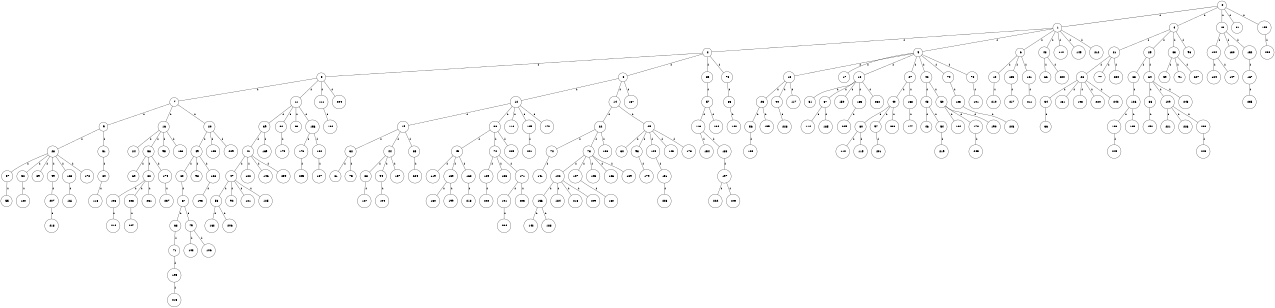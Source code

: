 graph G {
size="8.5,11;"
ratio = "expand;"
fixedsize="true;"
overlap="scale;"
node[shape=circle,width=.12,hight=.12,fontsize=12]
edge[fontsize=12]

0[label=" 0" color=black, pos="0.71006441,2.1515847!"];
1[label=" 1" color=black, pos="1.0559076,1.7596438!"];
2[label=" 2" color=black, pos="1.3471857,1.2340312!"];
3[label=" 3" color=black, pos="2.9380973,1.9138377!"];
4[label=" 4" color=black, pos="0.098709446,0.69792692!"];
5[label=" 5" color=black, pos="2.1082358,1.4611483!"];
6[label=" 6" color=black, pos="1.7481314,0.35197272!"];
7[label=" 7" color=black, pos="0.89581618,0.9985924!"];
8[label=" 8" color=black, pos="1.1557728,0.097456918!"];
9[label=" 9" color=black, pos="0.68336945,2.9201876!"];
10[label=" 10" color=black, pos="1.431697,2.4299436!"];
11[label=" 11" color=black, pos="0.41055086,0.49527386!"];
12[label=" 12" color=black, pos="0.46751703,2.5005501!"];
13[label=" 13" color=black, pos="0.60099178,0.17955773!"];
14[label=" 14" color=black, pos="1.0442596,0.13986084!"];
15[label=" 15" color=black, pos="2.9099813,1.5459563!"];
16[label=" 16" color=black, pos="2.2886304,0.27743446!"];
17[label=" 17" color=black, pos="1.500514,2.002555!"];
18[label=" 18" color=black, pos="1.3518408,0.30200531!"];
19[label=" 19" color=black, pos="0.7762798,0.27165198!"];
20[label=" 20" color=black, pos="0.99047994,1.8195496!"];
21[label=" 21" color=black, pos="1.7339005,0.9405949!"];
22[label=" 22" color=black, pos="0.53063781,2.7182359!"];
23[label=" 23" color=black, pos="1.218909,0.50637328!"];
24[label=" 24" color=black, pos="2.9076055,1.4795392!"];
25[label=" 25" color=black, pos="2.9814298,1.3403305!"];
26[label=" 26" color=black, pos="2.9145927,0.095662278!"];
27[label=" 27" color=black, pos="2.439615,2.9346693!"];
28[label=" 28" color=black, pos="0.13951636,2.0215666!"];
29[label=" 29" color=black, pos="2.7533263,0.65157702!"];
30[label=" 30" color=black, pos="0.042617275,2.7245833!"];
31[label=" 31" color=black, pos="1.6340051,0.76906563!"];
32[label=" 32" color=black, pos="0.014764295,2.9497301!"];
33[label=" 33" color=black, pos="2.730699,1.3294647!"];
34[label=" 34" color=black, pos="1.9323964,2.3361642!"];
35[label=" 35" color=black, pos="0.79244122,1.8021063!"];
36[label=" 36" color=black, pos="2.0250525,1.8053745!"];
37[label=" 37" color=black, pos="2.7858345,2.0623429!"];
38[label=" 38" color=black, pos="2.8267644,0.089978018!"];
39[label=" 39" color=black, pos="0.01788278,0.0023801662!"];
40[label=" 40" color=black, pos="0.10764848,0.028841158!"];
41[label=" 41" color=black, pos="2.2421709,2.4836392!"];
42[label=" 42" color=black, pos="1.7834328,2.5465787!"];
43[label=" 43" color=black, pos="1.0906369,1.5078316!"];
44[label=" 44" color=black, pos="0.17235795,1.8940682!"];
45[label=" 45" color=black, pos="1.7701576,0.7866442!"];
46[label=" 46" color=black, pos="2.7433374,1.0576916!"];
47[label=" 47" color=black, pos="0.73566586,1.7938672!"];
48[label=" 48" color=black, pos="2.012182,2.6816618!"];
49[label=" 49" color=black, pos="0.18101425,2.4289202!"];
50[label=" 50" color=black, pos="0.98510438,2.5403211!"];
51[label=" 51" color=black, pos="1.3241839,2.1914307!"];
52[label=" 52" color=black, pos="0.36135881,2.4547343!"];
53[label=" 53" color=black, pos="1.0419101,1.7284385!"];
54[label=" 54" color=black, pos="1.1180007,1.5464677!"];
55[label=" 55" color=black, pos="0.84620177,2.6969809!"];
56[label=" 56" color=black, pos="1.1630433,2.1127367!"];
57[label=" 57" color=black, pos="1.5439437,0.30850465!"];
58[label=" 58" color=black, pos="2.5171558,2.6047894!"];
59[label=" 59" color=black, pos="2.8969784,0.33788152!"];
60[label=" 60" color=black, pos="1.881719,2.3898537!"];
61[label=" 61" color=black, pos="2.0339943,2.7088767!"];
62[label=" 62" color=black, pos="0.90442216,2.0056615!"];
63[label=" 63" color=black, pos="2.5956793,0.60900773!"];
64[label=" 64" color=black, pos="2.081285,2.1027802!"];
65[label=" 65" color=black, pos="2.2634013,1.1542768!"];
66[label=" 66" color=black, pos="0.26011062,1.6218968!"];
67[label=" 67" color=black, pos="1.5552862,1.4154263!"];
68[label=" 68" color=black, pos="0.75239409,0.36063441!"];
69[label=" 69" color=black, pos="0.92357208,1.9383833!"];
70[label=" 70" color=black, pos="1.3248555,0.57861818!"];
71[label=" 71" color=black, pos="2.6466871,2.6792574!"];
72[label=" 72" color=black, pos="1.9093703,1.3532009!"];
73[label=" 73" color=black, pos="2.1933225,1.9533287!"];
74[label=" 74" color=black, pos="2.2665438,1.6105222!"];
75[label=" 75" color=black, pos="1.5350038,2.2588353!"];
76[label=" 76" color=black, pos="1.8312285,2.0737863!"];
77[label=" 77" color=black, pos="1.6889808,0.5827948!"];
78[label=" 78" color=black, pos="0.95621434,1.934371!"];
79[label=" 79" color=black, pos="0.34903888,0.33087365!"];
80[label=" 80" color=black, pos="0.39566607,1.4311808!"];
81[label=" 81" color=black, pos="2.1915522,1.0424218!"];
82[label=" 82" color=black, pos="0.95973513,0.27992603!"];
83[label=" 83" color=black, pos="0.67889253,1.7821369!"];
84[label=" 84" color=black, pos="2.158231,0.26492156!"];
85[label=" 85" color=black, pos="2.8680927,0.86104799!"];
86[label=" 86" color=black, pos="2.0091293,1.4272085!"];
87[label=" 87" color=black, pos="0.4090474,2.6165774!"];
88[label=" 88" color=black, pos="0.44215674,2.3937021!"];
89[label=" 89" color=black, pos="0.43226788,1.091805!"];
90[label=" 90" color=black, pos="1.0890679,0.88674198!"];
91[label=" 91" color=black, pos="1.9104923,1.2780814!"];
92[label=" 92" color=black, pos="1.524802,0.91593504!"];
93[label=" 93" color=black, pos="0.39071934,0.21720182!"];
94[label=" 94" color=black, pos="1.572402,0.75801692!"];
95[label=" 95" color=black, pos="0.40249255,1.7861629!"];
96[label=" 96" color=black, pos="0.42235265,0.47835823!"];
97[label=" 97" color=black, pos="2.6159888,2.2466235!"];
98[label=" 98" color=black, pos="2.9418942,2.4730171!"];
99[label=" 99" color=black, pos="0.80224439,0.92110977!"];
100[label=" 100" color=black, pos="0.29410152,2.7199412!"];
101[label=" 101" color=black, pos="0.61402784,2.0846696!"];
102[label=" 102" color=black, pos="1.5815533,2.1678793!"];
103[label=" 103" color=black, pos="0.21728083,2.8286952!"];
104[label=" 104" color=black, pos="1.1339071,2.494254!"];
105[label=" 105" color=black, pos="0.87721659,2.4549527!"];
106[label=" 106" color=black, pos="0.87424308,0.67149726!"];
107[label=" 107" color=black, pos="1.6790684,1.0035339!"];
108[label=" 108" color=black, pos="0.42965184,1.6579907!"];
109[label=" 109" color=black, pos="1.660618,1.2301095!"];
110[label=" 110" color=black, pos="0.58534675,2.2262172!"];
111[label=" 111" color=black, pos="2.352031,1.4422611!"];
112[label=" 112" color=black, pos="0.36196579,2.2358341!"];
113[label=" 113" color=black, pos="1.6773926,1.0582932!"];
114[label=" 114" color=black, pos="0.61875655,1.2281232!"];
115[label=" 115" color=black, pos="2.3223974,2.2709948!"];
116[label=" 116" color=black, pos="2.9551321,1.795729!"];
117[label=" 117" color=black, pos="2.6716458,0.85792143!"];
118[label=" 118" color=black, pos="2.4238273,1.0596201!"];
119[label=" 119" color=black, pos="1.1390511,2.2617964!"];
120[label=" 120" color=black, pos="2.4383963,2.7401992!"];
121[label=" 121" color=black, pos="1.1884172,0.66742459!"];
122[label=" 122" color=black, pos="0.52828278,2.1049987!"];
123[label=" 123" color=black, pos="0.1272048,0.60272952!"];
124[label=" 124" color=black, pos="0.30497894,0.69808697!"];
125[label=" 125" color=black, pos="2.424297,2.2336173!"];
126[label=" 126" color=black, pos="2.6401471,0.62398263!"];
127[label=" 127" color=black, pos="2.7951186,1.280215!"];
128[label=" 128" color=black, pos="2.3834095,0.34930374!"];
129[label=" 129" color=black, pos="1.8189065,1.3790004!"];
130[label=" 130" color=black, pos="0.91227609,0.19786955!"];
131[label=" 131" color=black, pos="0.85999251,0.12181778!"];
132[label=" 132" color=black, pos="2.1990576,1.1415962!"];
133[label=" 133" color=black, pos="2.3759132,2.4714789!"];
134[label=" 134" color=black, pos="1.6684509,0.79525833!"];
135[label=" 135" color=black, pos="0.98124056,0.6970843!"];
136[label=" 136" color=black, pos="2.0958875,0.93647672!"];
137[label=" 137" color=black, pos="2.0631164,0.26198331!"];
138[label=" 138" color=black, pos="1.7994762,1.0148734!"];
139[label=" 139" color=black, pos="2.2604519,2.8244402!"];
140[label=" 140" color=black, pos="2.9565959,2.0828641!"];
141[label=" 141" color=black, pos="0.3412498,0.34856925!"];
142[label=" 142" color=black, pos="1.6498045,2.4732701!"];
143[label=" 143" color=black, pos="0.21930088,1.9956951!"];
144[label=" 144" color=black, pos="0.21674245,0.22998234!"];
145[label=" 145" color=black, pos="2.247649,0.25525129!"];
146[label=" 146" color=black, pos="0.95181852,2.7065939!"];
147[label=" 147" color=black, pos="1.4068158,2.67178!"];
148[label=" 148" color=black, pos="2.4970704,2.6959207!"];
149[label=" 149" color=black, pos="1.308987,1.8480209!"];
150[label=" 150" color=black, pos="0.18831757,1.5898367!"];
151[label=" 151" color=black, pos="1.4916454,0.72280679!"];
152[label=" 152" color=black, pos="2.5177036,2.9882467!"];
153[label=" 153" color=black, pos="0.44475477,1.8124778!"];
154[label=" 154" color=black, pos="0.51362262,2.6088437!"];
155[label=" 155" color=black, pos="2.0501059,1.2838501!"];
156[label=" 156" color=black, pos="2.0352678,0.38549655!"];
157[label=" 157" color=black, pos="1.0242608,1.3030464!"];
158[label=" 158" color=black, pos="1.5548084,0.62019681!"];
159[label=" 159" color=black, pos="0.47841483,0.75484169!"];
160[label=" 160" color=black, pos="2.2957927,0.76147111!"];
161[label=" 161" color=black, pos="2.9865863,0.13712077!"];
162[label=" 162" color=black, pos="0.093020731,2.4206474!"];
163[label=" 163" color=black, pos="0.026588218,0.69030291!"];
164[label=" 164" color=black, pos="0.68426828,2.4061108!"];
165[label=" 165" color=black, pos="1.3093169,1.9211074!"];
166[label=" 166" color=black, pos="1.6020402,2.9105792!"];
167[label=" 167" color=black, pos="0.88430784,0.076573457!"];
168[label=" 168" color=black, pos="2.4085093,0.92064804!"];
169[label=" 169" color=black, pos="1.4119935,2.8953045!"];
170[label=" 170" color=black, pos="1.8037333,1.6481409!"];
171[label=" 171" color=black, pos="0.020449357,0.89217752!"];
172[label=" 172" color=black, pos="1.4142432,0.41324672!"];
173[label=" 173" color=black, pos="2.0074454,0.58768551!"];
174[label=" 174" color=black, pos="1.8756584,0.68994054!"];
175[label=" 175" color=black, pos="1.1636856,2.9400668!"];
176[label=" 176" color=black, pos="2.6045586,1.9672904!"];
177[label=" 177" color=black, pos="0.91848364,2.5215664!"];
178[label=" 178" color=black, pos="2.1785469,0.55253852!"];
179[label=" 179" color=black, pos="2.508151,1.9037139!"];
180[label=" 180" color=black, pos="2.7430043,0.64595439!"];
181[label=" 181" color=black, pos="2.6513147,2.3599353!"];
182[label=" 182" color=black, pos="2.7319046,0.28693939!"];
183[label=" 183" color=black, pos="0.81638981,2.4677851!"];
184[label=" 184" color=black, pos="1.087721,2.4375005!"];
185[label=" 185" color=black, pos="0.29767051,2.7284216!"];
186[label=" 186" color=black, pos="1.128774,1.6752136!"];
187[label=" 187" color=black, pos="1.7256762,1.5593193!"];
188[label=" 188" color=black, pos="0.89588807,2.2191302!"];
189[label=" 189" color=black, pos="1.4389136,0.07417596!"];
190[label=" 190" color=black, pos="0.62894128,2.0664084!"];
191[label=" 191" color=black, pos="2.5881215,1.8662795!"];
192[label=" 192" color=black, pos="0.96926904,0.68204719!"];
193[label=" 193" color=black, pos="2.2628468,2.7431569!"];
194[label=" 194" color=black, pos="0.69142896,2.0285459!"];
195[label=" 195" color=black, pos="1.997298,2.8857856!"];
196[label=" 196" color=black, pos="1.7931388,1.4403889!"];
197[label=" 197" color=black, pos="2.6839813,1.4028706!"];
198[label=" 198" color=black, pos="0.87568023,1.7582536!"];
199[label=" 199" color=black, pos="2.0034725,0.1396443!"];
200[label=" 200" color=black, pos="0.92831304,2.2396811!"];
201[label=" 201" color=black, pos="2.2321603,1.5827806!"];
202[label=" 202" color=black, pos="0.40120858,0.34069441!"];
203[label=" 203" color=black, pos="1.1991916,1.2916927!"];
204[label=" 204" color=black, pos="0.33139583,0.2243828!"];
205[label=" 205" color=black, pos="2.2466465,0.32829967!"];
206[label=" 206" color=black, pos="2.0965324,1.5861285!"];
207[label=" 207" color=black, pos="1.7110864,2.0727465!"];
208[label=" 208" color=black, pos="2.5474643,0.83055925!"];
209[label=" 209" color=black, pos="0.29526559,2.7032139!"];
210[label=" 210" color=black, pos="2.0246663,1.0949808!"];
211[label=" 211" color=black, pos="1.2703883,0.21618836!"];
212[label=" 212" color=black, pos="0.11875517,2.6171613!"];
213[label=" 213" color=black, pos="1.0678245,2.4877285!"];
214[label=" 214" color=black, pos="2.0320142,2.2643618!"];
215[label=" 215" color=black, pos="0.79962979,1.3825001!"];
216[label=" 216" color=black, pos="1.6495358,1.1267187!"];
217[label=" 217" color=black, pos="1.6263992,0.64127562!"];
218[label=" 218" color=black, pos="2.8738409,2.8749235!"];
219[label=" 219" color=black, pos="2.1229299,0.74601335!"];
220[label=" 220" color=black, pos="0.53168303,1.6070868!"];
221[label=" 221" color=black, pos="0.30863554,0.76386451!"];
222[label=" 222" color=black, pos="1.1686722,2.0837504!"];
223[label=" 223" color=black, pos="0.36533464,2.3153961!"];
224[label=" 224" color=black, pos="0.67930985,2.9596719!"];
225[label=" 225" color=black, pos="1.2720474,2.9567746!"];
226[label=" 226" color=black, pos="2.337204,0.29011748!"];
227[label=" 227" color=black, pos="2.92281,2.701819!"];
228[label=" 228" color=black, pos="1.3993054,2.0540006!"];
229[label=" 229" color=black, pos="1.4037211,0.04859075!"];
230[label=" 230" color=black, pos="1.8460914,0.54069532!"];
231[label=" 231" color=black, pos="2.5985917,2.2262966!"];
232[label=" 232" color=black, pos="1.2982063,0.58361058!"];
233[label=" 233" color=black, pos="1.7869161,2.716142!"];
234[label=" 234" color=black, pos="2.3720833,1.5842539!"];
235[label=" 235" color=black, pos="0.042390269,0.74938629!"];
236[label=" 236" color=black, pos="2.5949787,2.1496367!"];
237[label=" 237" color=black, pos="1.621252,2.5710931!"];
238[label=" 238" color=black, pos="2.3305686,1.6787695!"];
239[label=" 239" color=black, pos="2.9678798,2.2070618!"];
240[label=" 240" color=black, pos="2.0910346,1.8363398!"];
241[label=" 241" color=black, pos="0.33105756,0.002070698!"];
242[label=" 242" color=black, pos="0.55874115,0.99803414!"];
243[label=" 243" color=black, pos="0.87239753,0.042827127!"];
244[label=" 244" color=black, pos="2.5508073,2.466076!"];
245[label=" 245" color=black, pos="2.3906913,0.63940272!"];
246[label=" 246" color=black, pos="2.1489575,0.65042013!"];
247[label=" 247" color=black, pos="1.2232383,1.3829234!"];
248[label=" 248" color=black, pos="0.6481543,0.19222362!"];
249[label=" 249" color=black, pos="1.7717448,1.6823527!"];
0--1[label="1"]
0--4[label="1"]
0--15[label="1"]
0--81[label="1"]
0--155[label="1"]
1--2[label="1"]
1--5[label="1"]
1--6[label="1"]
1--48[label="1"]
1--112[label="1"]
1--145[label="1"]
1--212[label="1"]
2--3[label="1"]
2--8[label="1"]
2--35[label="1"]
2--76[label="1"]
3--7[label="1"]
3--11[label="1"]
3--111[label="1"]
3--204[label="1"]
4--21[label="1"]
4--25[label="1"]
4--33[label="1"]
4--96[label="1"]
5--13[label="1"]
5--17[label="1"]
5--18[label="1"]
5--27[label="1"]
5--42[label="1"]
5--74[label="1"]
5--78[label="1"]
6--10[label="1"]
6--135[label="1"]
6--181[label="1"]
7--9[label="1"]
7--16[label="1"]
7--20[label="1"]
8--12[label="1"]
8--14[label="1"]
8--137[label="1"]
9--28[label="1"]
9--51[label="1"]
10--210[label="1"]
11--39[label="1"]
11--62[label="1"]
11--83[label="1"]
11--156[label="1"]
12--19[label="1"]
12--38[label="1"]
12--116[label="1"]
12--149[label="1"]
12--170[label="1"]
13--23[label="1"]
13--90[label="1"]
13--117[label="1"]
14--22[label="1"]
14--29[label="1"]
15--104[label="1"]
15--130[label="1"]
15--152[label="1"]
16--24[label="1"]
16--58[label="1"]
16--95[label="1"]
16--163[label="1"]
18--31[label="1"]
18--87[label="1"]
18--150[label="1"]
18--153[label="1"]
18--232[label="1"]
19--32[label="1"]
19--44[label="1"]
19--65[label="1"]
20--49[label="1"]
20--105[label="1"]
20--209[label="1"]
21--26[label="1"]
21--77[label="1"]
21--230[label="1"]
22--70[label="1"]
22--73[label="1"]
22--108[label="1"]
23--56[label="1"]
23--159[label="1"]
25--63[label="1"]
25--64[label="1"]
26--34[label="1"]
26--131[label="1"]
26--198[label="1"]
26--220[label="1"]
26--242[label="1"]
27--40[label="1"]
27--158[label="1"]
28--37[label="1"]
28--52[label="1"]
28--89[label="1"]
28--99[label="1"]
28--128[label="1"]
28--172[label="1"]
29--30[label="1"]
29--93[label="1"]
29--144[label="1"]
29--148[label="1"]
29--173[label="1"]
32--61[label="1"]
32--75[label="1"]
33--59[label="1"]
33--91[label="1"]
33--227[label="1"]
34--36[label="1"]
35--57[label="1"]
37--55[label="1"]
38--45[label="1"]
38--72[label="1"]
38--225[label="1"]
39--41[label="1"]
39--169[label="1"]
40--80[label="1"]
40--97[label="1"]
40--238[label="1"]
41--47[label="1"]
41--122[label="1"]
41--146[label="1"]
41--239[label="1"]
42--43[label="1"]
42--50[label="1"]
43--46[label="1"]
43--54[label="1"]
44--88[label="1"]
44--94[label="1"]
44--157[label="1"]
45--119[label="1"]
45--139[label="1"]
45--168[label="1"]
47--53[label="1"]
47--92[label="1"]
47--121[label="1"]
47--125[label="1"]
48--66[label="1"]
48--200[label="1"]
49--60[label="1"]
49--98[label="1"]
49--166[label="1"]
50--164[label="1"]
50--178[label="1"]
50--190[label="1"]
51--84[label="1"]
52--120[label="1"]
53--162[label="1"]
53--206[label="1"]
54--219[label="1"]
56--100[label="1"]
57--113[label="1"]
57--134[label="1"]
58--69[label="1"]
58--82[label="1"]
58--174[label="1"]
60--67[label="1"]
62--175[label="1"]
63--126[label="1"]
64--86[label="1"]
64--109[label="1"]
64--248[label="1"]
65--224[label="1"]
67--68[label="1"]
67--79[label="1"]
68--71[label="1"]
70--141[label="1"]
71--195[label="1"]
72--129[label="1"]
72--133[label="1"]
72--171[label="1"]
73--102[label="1"]
73--107[label="1"]
73--143[label="1"]
73--186[label="1"]
73--189[label="1"]
74--123[label="1"]
76--85[label="1"]
78--101[label="1"]
79--103[label="1"]
79--106[label="1"]
80--110[label="1"]
80--115[label="1"]
82--196[label="1"]
82--208[label="1"]
82--231[label="1"]
84--118[label="1"]
85--140[label="1"]
86--192[label="1"]
87--114[label="1"]
87--185[label="1"]
88--127[label="1"]
90--228[label="1"]
93--179[label="1"]
94--194[label="1"]
97--201[label="1"]
99--207[label="1"]
102--136[label="1"]
102--184[label="1"]
102--216[label="1"]
102--249[label="1"]
104--124[label="1"]
104--147[label="1"]
107--160[label="1"]
109--221[label="1"]
109--226[label="1"]
109--233[label="1"]
111--132[label="1"]
113--154[label="1"]
113--183[label="1"]
123--243[label="1"]
126--138[label="1"]
126--165[label="1"]
128--161[label="1"]
129--202[label="1"]
135--217[label="1"]
136--142[label="1"]
136--188[label="1"]
138--244[label="1"]
139--180[label="1"]
139--199[label="1"]
144--151[label="1"]
149--241[label="1"]
151--223[label="1"]
152--167[label="1"]
153--229[label="1"]
155--236[label="1"]
156--176[label="1"]
156--182[label="1"]
158--177[label="1"]
166--193[label="1"]
167--235[label="1"]
168--213[label="1"]
171--191[label="1"]
171--203[label="1"]
174--237[label="1"]
176--205[label="1"]
178--245[label="1"]
181--211[label="1"]
182--187[label="1"]
183--197[label="1"]
191--234[label="1"]
195--215[label="1"]
196--214[label="1"]
197--222[label="1"]
197--240[label="1"]
207--218[label="1"]
208--247[label="1"]
233--246[label="1"]

}
